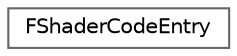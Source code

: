 digraph "Graphical Class Hierarchy"
{
 // INTERACTIVE_SVG=YES
 // LATEX_PDF_SIZE
  bgcolor="transparent";
  edge [fontname=Helvetica,fontsize=10,labelfontname=Helvetica,labelfontsize=10];
  node [fontname=Helvetica,fontsize=10,shape=box,height=0.2,width=0.4];
  rankdir="LR";
  Node0 [id="Node000000",label="FShaderCodeEntry",height=0.2,width=0.4,color="grey40", fillcolor="white", style="filled",URL="$d7/dce/structFShaderCodeEntry.html",tooltip=" "];
}

